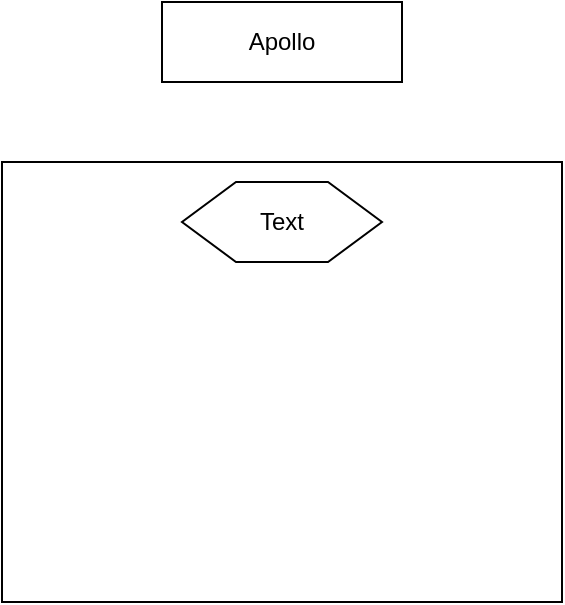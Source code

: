 <mxfile version="13.6.2" type="github">
  <diagram id="unO31xzPgxlY2YBx3YS_" name="Page-1">
    <mxGraphModel dx="1426" dy="771" grid="1" gridSize="10" guides="1" tooltips="1" connect="1" arrows="1" fold="1" page="1" pageScale="1" pageWidth="827" pageHeight="1169" math="0" shadow="0">
      <root>
        <mxCell id="0" />
        <mxCell id="1" parent="0" />
        <mxCell id="vrE5owMf6LzjgDwF-oq5-3" value="" style="rounded=0;whiteSpace=wrap;html=1;" vertex="1" parent="1">
          <mxGeometry x="170" y="200" width="280" height="220" as="geometry" />
        </mxCell>
        <mxCell id="vrE5owMf6LzjgDwF-oq5-1" value="Apollo" style="rounded=0;whiteSpace=wrap;html=1;" vertex="1" parent="1">
          <mxGeometry x="250" y="120" width="120" height="40" as="geometry" />
        </mxCell>
        <object label="" LoadConfig="" id="vrE5owMf6LzjgDwF-oq5-2">
          <mxCell style="verticalLabelPosition=bottom;verticalAlign=top;html=1;shape=hexagon;perimeter=hexagonPerimeter2;arcSize=6;size=0.27;" vertex="1" parent="1">
            <mxGeometry x="260" y="210" width="100" height="40" as="geometry" />
          </mxCell>
        </object>
        <mxCell id="vrE5owMf6LzjgDwF-oq5-4" value="Text" style="text;html=1;strokeColor=none;fillColor=none;align=center;verticalAlign=middle;whiteSpace=wrap;rounded=0;" vertex="1" parent="1">
          <mxGeometry x="290" y="220" width="40" height="20" as="geometry" />
        </mxCell>
      </root>
    </mxGraphModel>
  </diagram>
</mxfile>
